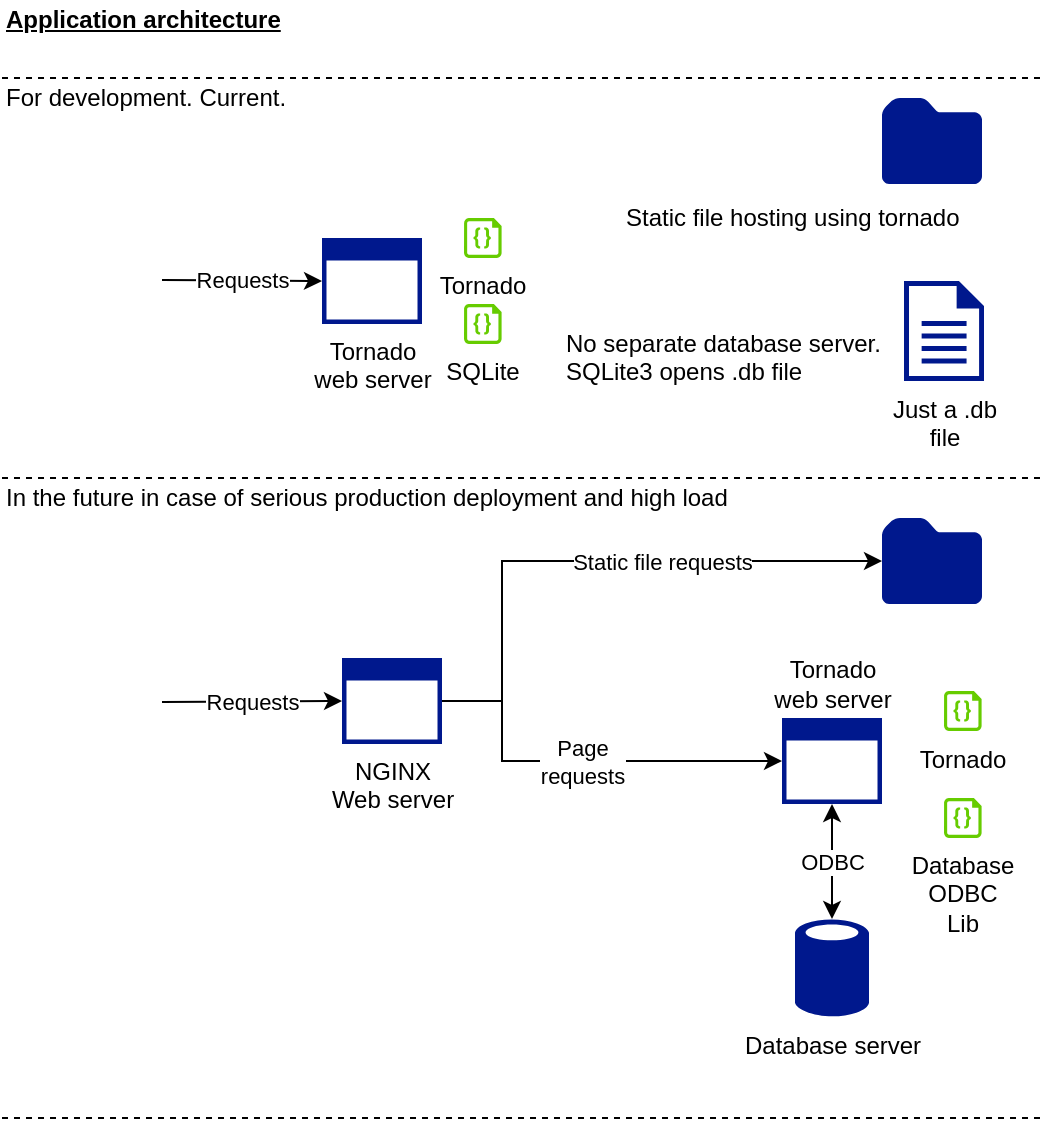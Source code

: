<mxfile version="11.3.0" type="device" pages="1"><diagram id="Oqp7Z-D1Sk_Emv8qJVQy" name="Page-1"><mxGraphModel dx="893" dy="793" grid="1" gridSize="10" guides="1" tooltips="1" connect="1" arrows="1" fold="1" page="1" pageScale="1" pageWidth="850" pageHeight="1100" math="0" shadow="0"><root><mxCell id="0"/><mxCell id="1" parent="0"/><mxCell id="tn2_otfMmLOvBCMVf_-A-1" value="Tornado&lt;br&gt;web server" style="aspect=fixed;pointerEvents=1;shadow=0;dashed=0;html=1;strokeColor=none;labelPosition=center;verticalLabelPosition=bottom;verticalAlign=top;align=center;fillColor=#00188D;shape=mxgraph.mscae.enterprise.application_blank" vertex="1" parent="1"><mxGeometry x="400" y="280" width="50" height="43" as="geometry"/></mxCell><mxCell id="tn2_otfMmLOvBCMVf_-A-2" value="Tornado" style="aspect=fixed;pointerEvents=1;shadow=0;dashed=0;html=1;strokeColor=none;labelPosition=center;verticalLabelPosition=bottom;verticalAlign=top;align=center;fillColor=#66CC00;shape=mxgraph.azure.code_file" vertex="1" parent="1"><mxGeometry x="471" y="270" width="18.8" height="20" as="geometry"/></mxCell><mxCell id="tn2_otfMmLOvBCMVf_-A-3" value="SQLite" style="aspect=fixed;pointerEvents=1;shadow=0;dashed=0;html=1;strokeColor=none;labelPosition=center;verticalLabelPosition=bottom;verticalAlign=top;align=center;fillColor=#66CC00;shape=mxgraph.azure.code_file" vertex="1" parent="1"><mxGeometry x="471" y="313" width="18.8" height="20" as="geometry"/></mxCell><mxCell id="tn2_otfMmLOvBCMVf_-A-4" value="For development. Current." style="text;html=1;resizable=0;points=[];autosize=1;align=left;verticalAlign=top;spacingTop=-4;" vertex="1" parent="1"><mxGeometry x="240" y="200" width="160" height="20" as="geometry"/></mxCell><mxCell id="tn2_otfMmLOvBCMVf_-A-5" value="Static file hosting using tornado" style="text;html=1;resizable=0;points=[];autosize=1;align=left;verticalAlign=top;spacingTop=-4;" vertex="1" parent="1"><mxGeometry x="550" y="260" width="180" height="20" as="geometry"/></mxCell><mxCell id="tn2_otfMmLOvBCMVf_-A-6" value="No separate database server.&lt;br&gt;SQLite3 opens .db file" style="text;html=1;resizable=0;points=[];autosize=1;align=left;verticalAlign=top;spacingTop=-4;" vertex="1" parent="1"><mxGeometry x="520" y="323" width="170" height="30" as="geometry"/></mxCell><mxCell id="tn2_otfMmLOvBCMVf_-A-7" value="" style="endArrow=none;dashed=1;html=1;" edge="1" parent="1"><mxGeometry width="50" height="50" relative="1" as="geometry"><mxPoint x="240" y="400" as="sourcePoint"/><mxPoint x="760" y="400" as="targetPoint"/></mxGeometry></mxCell><mxCell id="tn2_otfMmLOvBCMVf_-A-8" value="" style="endArrow=none;dashed=1;html=1;" edge="1" parent="1"><mxGeometry width="50" height="50" relative="1" as="geometry"><mxPoint x="240" y="200" as="sourcePoint"/><mxPoint x="760" y="200" as="targetPoint"/></mxGeometry></mxCell><mxCell id="tn2_otfMmLOvBCMVf_-A-9" value="" style="endArrow=none;dashed=1;html=1;" edge="1" parent="1"><mxGeometry width="50" height="50" relative="1" as="geometry"><mxPoint x="240" y="720" as="sourcePoint"/><mxPoint x="760" y="720" as="targetPoint"/></mxGeometry></mxCell><mxCell id="tn2_otfMmLOvBCMVf_-A-10" value="In the future in case of serious production deployment and high load" style="text;html=1;resizable=0;points=[];autosize=1;align=left;verticalAlign=top;spacingTop=-4;" vertex="1" parent="1"><mxGeometry x="240" y="400" width="380" height="20" as="geometry"/></mxCell><mxCell id="tn2_otfMmLOvBCMVf_-A-16" value="Static file requests" style="edgeStyle=orthogonalEdgeStyle;rounded=0;orthogonalLoop=1;jettySize=auto;html=1;exitX=1;exitY=0.5;exitDx=0;exitDy=0;exitPerimeter=0;entryX=0;entryY=0.5;entryDx=0;entryDy=0;entryPerimeter=0;" edge="1" parent="1" source="tn2_otfMmLOvBCMVf_-A-11" target="tn2_otfMmLOvBCMVf_-A-13"><mxGeometry x="0.238" relative="1" as="geometry"><Array as="points"><mxPoint x="490" y="511"/><mxPoint x="490" y="442"/></Array><mxPoint as="offset"/></mxGeometry></mxCell><mxCell id="tn2_otfMmLOvBCMVf_-A-17" value="Page&lt;br&gt;requests" style="edgeStyle=orthogonalEdgeStyle;rounded=0;orthogonalLoop=1;jettySize=auto;html=1;exitX=1;exitY=0.5;exitDx=0;exitDy=0;exitPerimeter=0;entryX=0;entryY=0.5;entryDx=0;entryDy=0;entryPerimeter=0;" edge="1" parent="1" source="tn2_otfMmLOvBCMVf_-A-11" target="tn2_otfMmLOvBCMVf_-A-14"><mxGeometry relative="1" as="geometry"><Array as="points"><mxPoint x="490" y="511"/><mxPoint x="490" y="542"/></Array></mxGeometry></mxCell><mxCell id="tn2_otfMmLOvBCMVf_-A-11" value="NGINX&lt;br&gt;Web server" style="aspect=fixed;pointerEvents=1;shadow=0;dashed=0;html=1;strokeColor=none;labelPosition=center;verticalLabelPosition=bottom;verticalAlign=top;align=center;fillColor=#00188D;shape=mxgraph.mscae.enterprise.application_blank" vertex="1" parent="1"><mxGeometry x="410" y="490" width="50" height="43" as="geometry"/></mxCell><mxCell id="tn2_otfMmLOvBCMVf_-A-12" value="" style="aspect=fixed;pointerEvents=1;shadow=0;dashed=0;html=1;strokeColor=none;labelPosition=center;verticalLabelPosition=bottom;verticalAlign=top;align=center;fillColor=#00188D;shape=mxgraph.mscae.enterprise.folder" vertex="1" parent="1"><mxGeometry x="680" y="210" width="50" height="43" as="geometry"/></mxCell><mxCell id="tn2_otfMmLOvBCMVf_-A-13" value="" style="aspect=fixed;pointerEvents=1;shadow=0;dashed=0;html=1;strokeColor=none;labelPosition=center;verticalLabelPosition=bottom;verticalAlign=top;align=center;fillColor=#00188D;shape=mxgraph.mscae.enterprise.folder" vertex="1" parent="1"><mxGeometry x="680" y="420" width="50" height="43" as="geometry"/></mxCell><mxCell id="tn2_otfMmLOvBCMVf_-A-19" value="ODBC" style="edgeStyle=orthogonalEdgeStyle;rounded=0;orthogonalLoop=1;jettySize=auto;html=1;exitX=0.5;exitY=1;exitDx=0;exitDy=0;exitPerimeter=0;entryX=0.5;entryY=0.01;entryDx=0;entryDy=0;entryPerimeter=0;startArrow=classic;startFill=1;" edge="1" parent="1" source="tn2_otfMmLOvBCMVf_-A-14" target="tn2_otfMmLOvBCMVf_-A-15"><mxGeometry relative="1" as="geometry"/></mxCell><mxCell id="tn2_otfMmLOvBCMVf_-A-14" value="Tornado&lt;br&gt;web server" style="aspect=fixed;pointerEvents=1;shadow=0;dashed=0;html=1;strokeColor=none;labelPosition=center;verticalLabelPosition=top;verticalAlign=bottom;align=center;fillColor=#00188D;shape=mxgraph.mscae.enterprise.application_blank" vertex="1" parent="1"><mxGeometry x="630" y="520" width="50" height="43" as="geometry"/></mxCell><mxCell id="tn2_otfMmLOvBCMVf_-A-15" value="Database server" style="aspect=fixed;pointerEvents=1;shadow=0;dashed=0;html=1;strokeColor=none;labelPosition=center;verticalLabelPosition=bottom;verticalAlign=top;align=center;fillColor=#00188D;shape=mxgraph.mscae.enterprise.database_generic" vertex="1" parent="1"><mxGeometry x="636.5" y="620" width="37" height="50" as="geometry"/></mxCell><mxCell id="tn2_otfMmLOvBCMVf_-A-20" value="Tornado" style="aspect=fixed;pointerEvents=1;shadow=0;dashed=0;html=1;strokeColor=none;labelPosition=center;verticalLabelPosition=bottom;verticalAlign=top;align=center;fillColor=#66CC00;shape=mxgraph.azure.code_file" vertex="1" parent="1"><mxGeometry x="711" y="506.5" width="18.8" height="20" as="geometry"/></mxCell><mxCell id="tn2_otfMmLOvBCMVf_-A-21" value="Database&lt;br&gt;ODBC&lt;br&gt;Lib" style="aspect=fixed;pointerEvents=1;shadow=0;dashed=0;html=1;strokeColor=none;labelPosition=center;verticalLabelPosition=bottom;verticalAlign=top;align=center;fillColor=#66CC00;shape=mxgraph.azure.code_file" vertex="1" parent="1"><mxGeometry x="711" y="560" width="18.8" height="20" as="geometry"/></mxCell><mxCell id="tn2_otfMmLOvBCMVf_-A-22" value="Requests" style="endArrow=classic;html=1;entryX=0;entryY=0.5;entryDx=0;entryDy=0;entryPerimeter=0;" edge="1" parent="1" target="tn2_otfMmLOvBCMVf_-A-1"><mxGeometry width="50" height="50" relative="1" as="geometry"><mxPoint x="320" y="301" as="sourcePoint"/><mxPoint x="350" y="270" as="targetPoint"/></mxGeometry></mxCell><mxCell id="tn2_otfMmLOvBCMVf_-A-24" value="Requests" style="endArrow=classic;html=1;entryX=0;entryY=0.5;entryDx=0;entryDy=0;entryPerimeter=0;" edge="1" parent="1" target="tn2_otfMmLOvBCMVf_-A-11"><mxGeometry width="50" height="50" relative="1" as="geometry"><mxPoint x="320" y="512" as="sourcePoint"/><mxPoint x="390" y="511.5" as="targetPoint"/></mxGeometry></mxCell><mxCell id="tn2_otfMmLOvBCMVf_-A-25" value="Application architecture" style="text;html=1;resizable=0;points=[];autosize=1;align=left;verticalAlign=top;spacingTop=-4;fontStyle=5" vertex="1" parent="1"><mxGeometry x="240" y="161" width="140" height="20" as="geometry"/></mxCell><mxCell id="tn2_otfMmLOvBCMVf_-A-26" value="Just a .db&lt;br&gt;file" style="aspect=fixed;pointerEvents=1;shadow=0;dashed=0;html=1;strokeColor=none;labelPosition=center;verticalLabelPosition=bottom;verticalAlign=top;align=center;fillColor=#00188D;shape=mxgraph.mscae.enterprise.document" vertex="1" parent="1"><mxGeometry x="691" y="301.5" width="40" height="50" as="geometry"/></mxCell></root></mxGraphModel></diagram></mxfile>